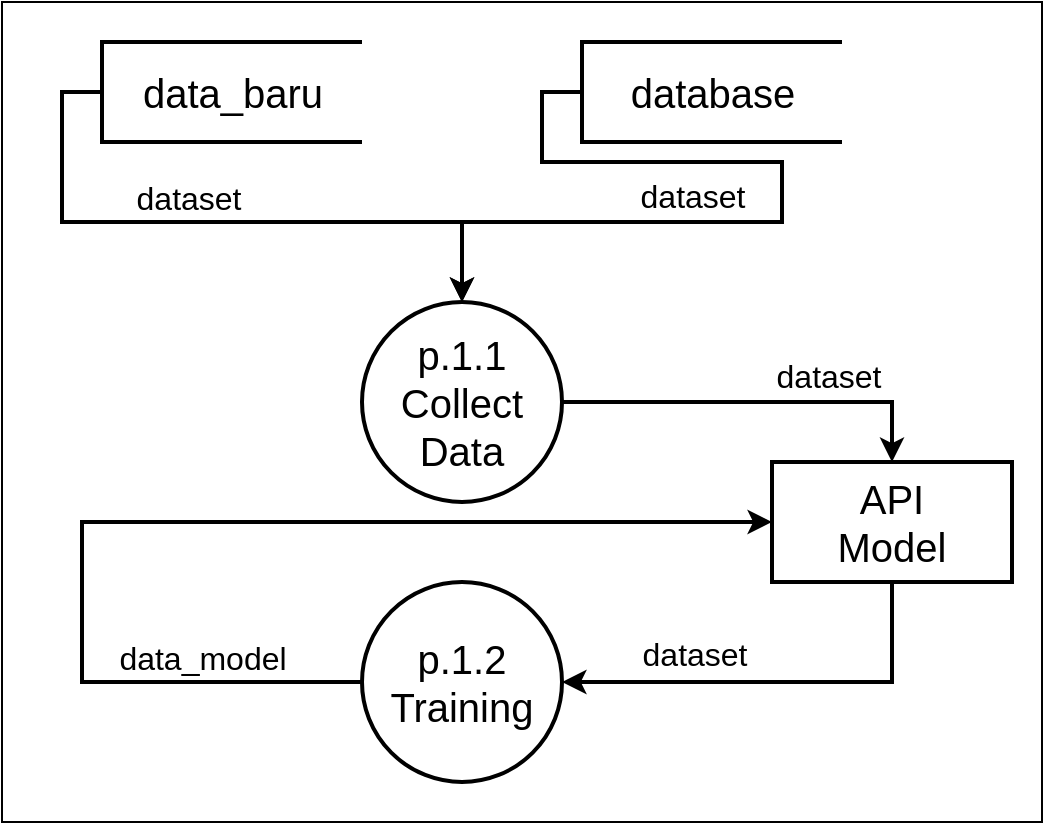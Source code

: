 <mxfile version="14.9.2" type="device"><diagram id="gjVjmTMIEr1KFSfb1iJW" name="Page-1"><mxGraphModel dx="1138" dy="634" grid="1" gridSize="10" guides="1" tooltips="1" connect="1" arrows="1" fold="1" page="1" pageScale="1" pageWidth="850" pageHeight="1100" math="0" shadow="0"><root><mxCell id="0"/><mxCell id="1" parent="0"/><mxCell id="bd0EtZeBjqV39afiswlt-19" value="" style="group" vertex="1" connectable="0" parent="1"><mxGeometry x="40" y="90" width="520" height="410" as="geometry"/></mxCell><mxCell id="bd0EtZeBjqV39afiswlt-18" value="" style="rounded=0;whiteSpace=wrap;html=1;labelBackgroundColor=none;fontSize=16;strokeWidth=1;verticalAlign=bottom;" vertex="1" parent="bd0EtZeBjqV39afiswlt-19"><mxGeometry width="520" height="410" as="geometry"/></mxCell><mxCell id="bd0EtZeBjqV39afiswlt-2" value="&lt;font style=&quot;font-size: 20px&quot;&gt;API&lt;br&gt;Model&lt;br&gt;&lt;/font&gt;" style="rounded=0;whiteSpace=wrap;html=1;strokeWidth=2;" vertex="1" parent="bd0EtZeBjqV39afiswlt-19"><mxGeometry x="385" y="230" width="120" height="60" as="geometry"/></mxCell><mxCell id="bd0EtZeBjqV39afiswlt-3" value="&lt;font style=&quot;font-size: 20px&quot;&gt;p.1.1&lt;br&gt;Collect &lt;br&gt;Data&lt;/font&gt;" style="ellipse;whiteSpace=wrap;html=1;aspect=fixed;strokeWidth=2;" vertex="1" parent="bd0EtZeBjqV39afiswlt-19"><mxGeometry x="180" y="150" width="100" height="100" as="geometry"/></mxCell><mxCell id="bd0EtZeBjqV39afiswlt-4" value="&lt;font style=&quot;font-size: 20px&quot;&gt;database&lt;/font&gt;" style="strokeWidth=2;html=1;shape=mxgraph.flowchart.annotation_1;align=center;pointerEvents=1;" vertex="1" parent="bd0EtZeBjqV39afiswlt-19"><mxGeometry x="290" y="20" width="130" height="50" as="geometry"/></mxCell><mxCell id="bd0EtZeBjqV39afiswlt-5" value="&lt;font style=&quot;font-size: 20px&quot;&gt;data_baru&lt;/font&gt;" style="strokeWidth=2;html=1;shape=mxgraph.flowchart.annotation_1;align=center;pointerEvents=1;" vertex="1" parent="bd0EtZeBjqV39afiswlt-19"><mxGeometry x="50" y="20" width="130" height="50" as="geometry"/></mxCell><mxCell id="bd0EtZeBjqV39afiswlt-6" value="" style="endArrow=classic;html=1;strokeWidth=2;exitX=0;exitY=0.5;exitDx=0;exitDy=0;exitPerimeter=0;entryX=0.5;entryY=0;entryDx=0;entryDy=0;rounded=0;" edge="1" parent="bd0EtZeBjqV39afiswlt-19" source="bd0EtZeBjqV39afiswlt-5" target="bd0EtZeBjqV39afiswlt-3"><mxGeometry width="50" height="50" relative="1" as="geometry"><mxPoint x="350" y="230" as="sourcePoint"/><mxPoint x="400" y="180" as="targetPoint"/><Array as="points"><mxPoint x="30" y="45"/><mxPoint x="30" y="110"/><mxPoint x="230" y="110"/></Array></mxGeometry></mxCell><mxCell id="bd0EtZeBjqV39afiswlt-10" value="dataset" style="edgeLabel;html=1;align=center;verticalAlign=bottom;resizable=0;points=[];fontSize=16;labelBackgroundColor=none;" vertex="1" connectable="0" parent="bd0EtZeBjqV39afiswlt-6"><mxGeometry x="-0.093" y="1" relative="1" as="geometry"><mxPoint as="offset"/></mxGeometry></mxCell><mxCell id="bd0EtZeBjqV39afiswlt-7" value="" style="endArrow=classic;html=1;strokeWidth=2;exitX=0;exitY=0.5;exitDx=0;exitDy=0;exitPerimeter=0;entryX=0.5;entryY=0;entryDx=0;entryDy=0;rounded=0;" edge="1" parent="bd0EtZeBjqV39afiswlt-19" source="bd0EtZeBjqV39afiswlt-4" target="bd0EtZeBjqV39afiswlt-3"><mxGeometry width="50" height="50" relative="1" as="geometry"><mxPoint x="290" y="150" as="sourcePoint"/><mxPoint x="340" y="100" as="targetPoint"/><Array as="points"><mxPoint x="270" y="45"/><mxPoint x="270" y="80"/><mxPoint x="390" y="80"/><mxPoint x="390" y="110"/><mxPoint x="230" y="110"/></Array></mxGeometry></mxCell><mxCell id="bd0EtZeBjqV39afiswlt-12" value="dataset" style="edgeLabel;html=1;align=center;verticalAlign=bottom;resizable=0;points=[];fontSize=16;" vertex="1" connectable="0" parent="bd0EtZeBjqV39afiswlt-7"><mxGeometry x="0.341" y="-1" relative="1" as="geometry"><mxPoint x="21" y="-1" as="offset"/></mxGeometry></mxCell><mxCell id="bd0EtZeBjqV39afiswlt-8" value="&lt;font style=&quot;font-size: 20px&quot;&gt;p.1.2&lt;br&gt;Training&lt;br&gt;&lt;/font&gt;" style="ellipse;whiteSpace=wrap;html=1;aspect=fixed;strokeWidth=2;" vertex="1" parent="bd0EtZeBjqV39afiswlt-19"><mxGeometry x="180" y="290" width="100" height="100" as="geometry"/></mxCell><mxCell id="bd0EtZeBjqV39afiswlt-9" value="" style="endArrow=classic;html=1;strokeWidth=2;exitX=1;exitY=0.5;exitDx=0;exitDy=0;entryX=0.5;entryY=0;entryDx=0;entryDy=0;rounded=0;" edge="1" parent="bd0EtZeBjqV39afiswlt-19" source="bd0EtZeBjqV39afiswlt-3" target="bd0EtZeBjqV39afiswlt-2"><mxGeometry width="50" height="50" relative="1" as="geometry"><mxPoint x="360" y="220" as="sourcePoint"/><mxPoint x="410" y="170" as="targetPoint"/><Array as="points"><mxPoint x="445" y="200"/></Array></mxGeometry></mxCell><mxCell id="bd0EtZeBjqV39afiswlt-14" value="dataset" style="edgeLabel;html=1;align=center;verticalAlign=bottom;resizable=0;points=[];fontSize=16;" vertex="1" connectable="0" parent="bd0EtZeBjqV39afiswlt-9"><mxGeometry x="-0.482" y="1" relative="1" as="geometry"><mxPoint x="82" y="-1" as="offset"/></mxGeometry></mxCell><mxCell id="bd0EtZeBjqV39afiswlt-13" value="" style="endArrow=classic;html=1;fontSize=16;strokeWidth=2;exitX=0.5;exitY=1;exitDx=0;exitDy=0;entryX=1;entryY=0.5;entryDx=0;entryDy=0;rounded=0;" edge="1" parent="bd0EtZeBjqV39afiswlt-19" source="bd0EtZeBjqV39afiswlt-2" target="bd0EtZeBjqV39afiswlt-8"><mxGeometry width="50" height="50" relative="1" as="geometry"><mxPoint x="150" y="250" as="sourcePoint"/><mxPoint x="200" y="200" as="targetPoint"/><Array as="points"><mxPoint x="445" y="340"/></Array></mxGeometry></mxCell><mxCell id="bd0EtZeBjqV39afiswlt-15" value="dataset" style="edgeLabel;html=1;align=center;verticalAlign=bottom;resizable=0;points=[];fontSize=16;" vertex="1" connectable="0" parent="bd0EtZeBjqV39afiswlt-13"><mxGeometry x="0.376" relative="1" as="geometry"><mxPoint x="-1" y="-3" as="offset"/></mxGeometry></mxCell><mxCell id="bd0EtZeBjqV39afiswlt-16" value="" style="endArrow=classic;html=1;fontSize=16;strokeWidth=2;exitX=0;exitY=0.5;exitDx=0;exitDy=0;entryX=0;entryY=0.5;entryDx=0;entryDy=0;rounded=0;" edge="1" parent="bd0EtZeBjqV39afiswlt-19" source="bd0EtZeBjqV39afiswlt-8" target="bd0EtZeBjqV39afiswlt-2"><mxGeometry width="50" height="50" relative="1" as="geometry"><mxPoint x="180" y="230" as="sourcePoint"/><mxPoint x="230" y="180" as="targetPoint"/><Array as="points"><mxPoint x="40" y="340"/><mxPoint x="40" y="260"/></Array></mxGeometry></mxCell><mxCell id="bd0EtZeBjqV39afiswlt-17" value="data_model" style="edgeLabel;html=1;align=center;verticalAlign=bottom;resizable=0;points=[];fontSize=16;" vertex="1" connectable="0" parent="bd0EtZeBjqV39afiswlt-16"><mxGeometry x="-0.613" y="1" relative="1" as="geometry"><mxPoint x="29" y="-2" as="offset"/></mxGeometry></mxCell></root></mxGraphModel></diagram></mxfile>